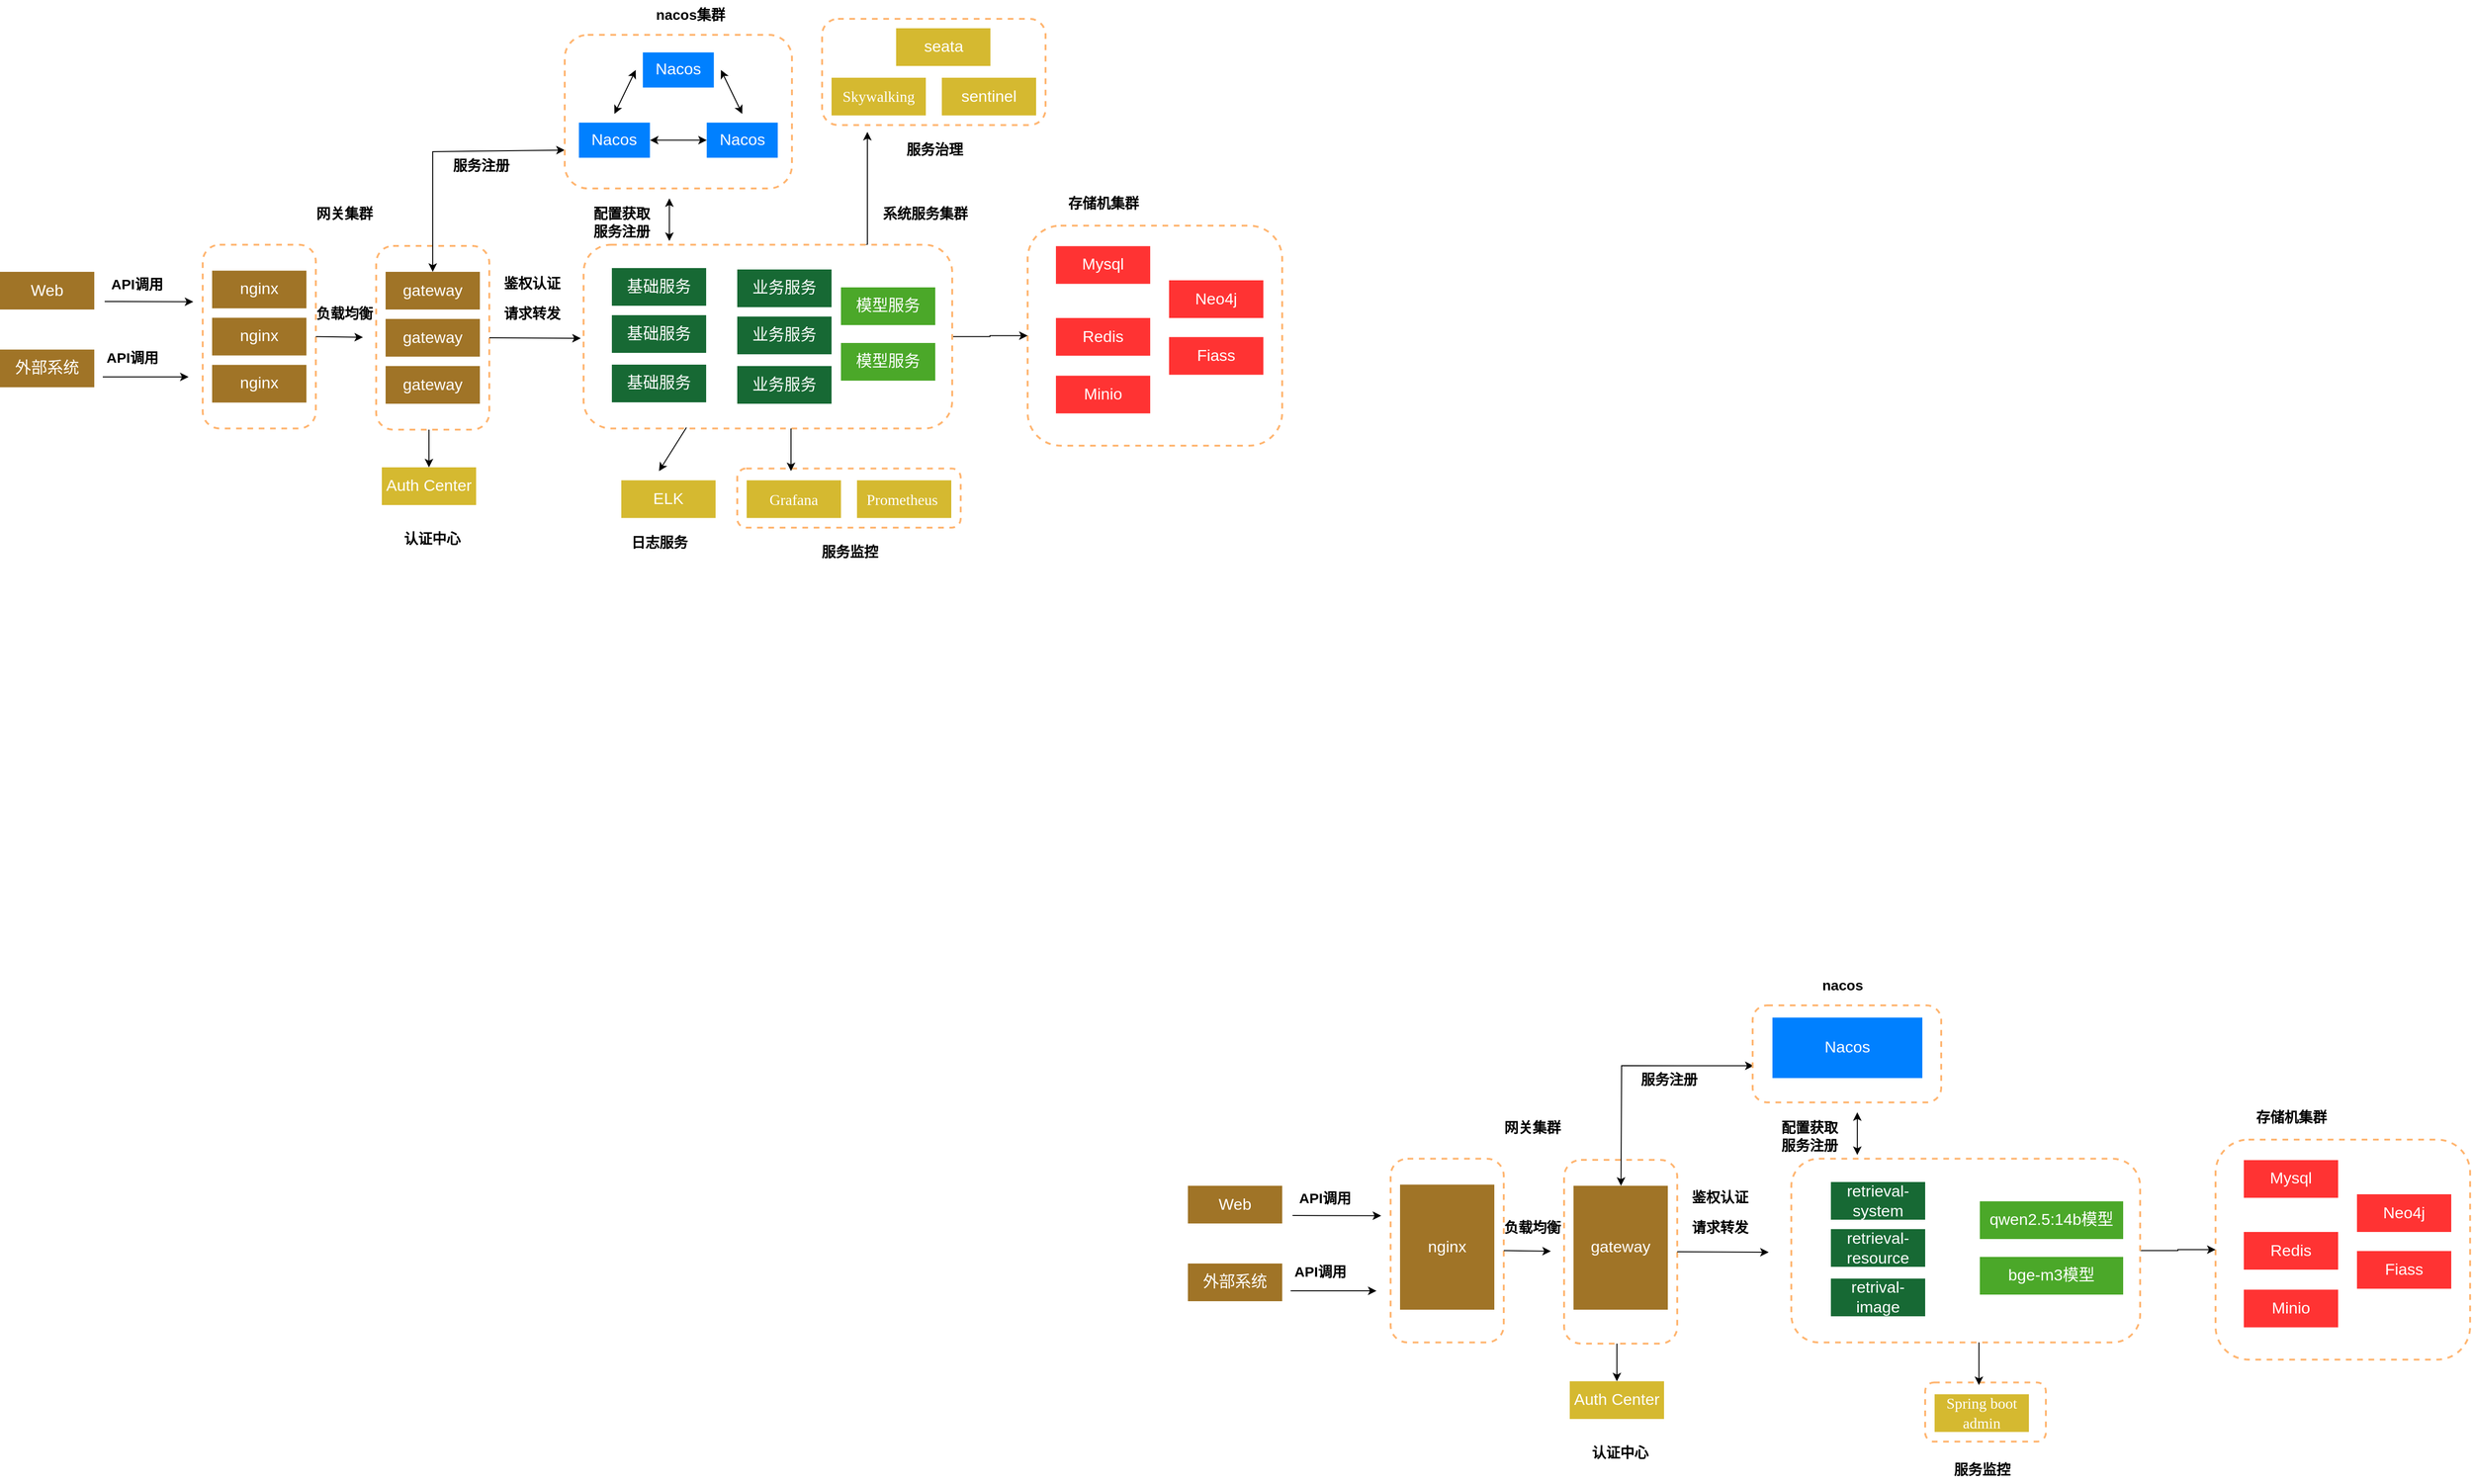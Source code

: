 <mxfile version="27.1.4">
  <diagram name="第 1 页" id="PvkQHgOd-PoTNi4Q18NP">
    <mxGraphModel dx="1128" dy="580" grid="1" gridSize="10" guides="1" tooltips="1" connect="1" arrows="1" fold="1" page="1" pageScale="1" pageWidth="827" pageHeight="1169" math="0" shadow="0">
      <root>
        <mxCell id="0" />
        <mxCell id="1" parent="0" />
        <mxCell id="F7UXrWtUWUgKyF0zEy_Z-1" value="" style="rounded=1;whiteSpace=wrap;html=1;dashed=1;strokeColor=#FFB570;strokeWidth=2;" parent="1" vertex="1">
          <mxGeometry x="852" y="677.25" width="237" height="62.75" as="geometry" />
        </mxCell>
        <mxCell id="F7UXrWtUWUgKyF0zEy_Z-2" value="" style="rounded=1;whiteSpace=wrap;html=1;dashed=1;strokeColor=#FFB570;strokeWidth=2;container=0;" parent="1" vertex="1">
          <mxGeometry x="469" y="441" width="120" height="195" as="geometry" />
        </mxCell>
        <mxCell id="F7UXrWtUWUgKyF0zEy_Z-3" value="" style="rounded=1;whiteSpace=wrap;html=1;dashed=1;strokeColor=#FFB570;strokeWidth=2;" parent="1" vertex="1">
          <mxGeometry x="1160" y="419.5" width="270" height="233.5" as="geometry" />
        </mxCell>
        <mxCell id="F7UXrWtUWUgKyF0zEy_Z-4" value="" style="endArrow=classic;startArrow=classic;html=1;rounded=0;entryX=0;entryY=0.75;entryDx=0;entryDy=0;" parent="1" source="F7UXrWtUWUgKyF0zEy_Z-38" target="F7UXrWtUWUgKyF0zEy_Z-15" edge="1">
          <mxGeometry width="50" height="50" relative="1" as="geometry">
            <mxPoint x="589" y="499.75" as="sourcePoint" />
            <mxPoint x="639" y="449.75" as="targetPoint" />
            <Array as="points">
              <mxPoint x="529" y="341" />
            </Array>
          </mxGeometry>
        </mxCell>
        <mxCell id="F7UXrWtUWUgKyF0zEy_Z-5" value="" style="endArrow=classic;html=1;rounded=0;" parent="1" edge="1">
          <mxGeometry width="50" height="50" relative="1" as="geometry">
            <mxPoint x="181" y="500" as="sourcePoint" />
            <mxPoint x="275" y="500.25" as="targetPoint" />
          </mxGeometry>
        </mxCell>
        <mxCell id="F7UXrWtUWUgKyF0zEy_Z-6" value="API调用" style="text;html=1;align=center;verticalAlign=middle;resizable=0;points=[];autosize=1;strokeColor=none;fillColor=none;strokeWidth=3;fontSize=15;fontStyle=1" parent="1" vertex="1">
          <mxGeometry x="175" y="465.75" width="80" height="30" as="geometry" />
        </mxCell>
        <mxCell id="F7UXrWtUWUgKyF0zEy_Z-7" value="网关集群" style="text;html=1;align=center;verticalAlign=middle;resizable=0;points=[];autosize=1;strokeColor=none;fillColor=none;strokeWidth=3;fontSize=15;fontStyle=1" parent="1" vertex="1">
          <mxGeometry x="395" y="390.5" width="80" height="30" as="geometry" />
        </mxCell>
        <mxCell id="F7UXrWtUWUgKyF0zEy_Z-9" style="edgeStyle=orthogonalEdgeStyle;rounded=0;orthogonalLoop=1;jettySize=auto;html=1;entryX=0;entryY=0.5;entryDx=0;entryDy=0;" parent="1" source="F7UXrWtUWUgKyF0zEy_Z-10" target="F7UXrWtUWUgKyF0zEy_Z-3" edge="1">
          <mxGeometry relative="1" as="geometry" />
        </mxCell>
        <mxCell id="F7UXrWtUWUgKyF0zEy_Z-67" style="edgeStyle=orthogonalEdgeStyle;rounded=0;orthogonalLoop=1;jettySize=auto;html=1;exitX=0.75;exitY=0;exitDx=0;exitDy=0;" parent="1" source="F7UXrWtUWUgKyF0zEy_Z-10" edge="1">
          <mxGeometry relative="1" as="geometry">
            <mxPoint x="990" y="320.0" as="targetPoint" />
            <Array as="points">
              <mxPoint x="990" y="440" />
            </Array>
          </mxGeometry>
        </mxCell>
        <mxCell id="F7UXrWtUWUgKyF0zEy_Z-10" value="" style="rounded=1;whiteSpace=wrap;html=1;dashed=1;strokeColor=#FFB570;strokeWidth=2;" parent="1" vertex="1">
          <mxGeometry x="689" y="439.75" width="391" height="195" as="geometry" />
        </mxCell>
        <mxCell id="F7UXrWtUWUgKyF0zEy_Z-11" value="&lt;font color=&quot;#ffffff&quot;&gt;基础服务&lt;/font&gt;" style="rounded=0;whiteSpace=wrap;html=1;fillColor=#176934;fontSize=17;strokeColor=none;" parent="1" vertex="1">
          <mxGeometry x="719" y="464.5" width="100" height="40" as="geometry" />
        </mxCell>
        <mxCell id="F7UXrWtUWUgKyF0zEy_Z-12" value="&lt;span style=&quot;color: rgb(255, 255, 255);&quot;&gt;基础服务&lt;/span&gt;" style="rounded=0;whiteSpace=wrap;html=1;fillColor=#176934;fontSize=17;strokeColor=none;" parent="1" vertex="1">
          <mxGeometry x="719" y="514.5" width="100" height="40" as="geometry" />
        </mxCell>
        <mxCell id="F7UXrWtUWUgKyF0zEy_Z-13" value="&lt;span style=&quot;color: rgb(255, 255, 255);&quot;&gt;基础服务&lt;/span&gt;" style="rounded=0;whiteSpace=wrap;html=1;fillColor=#176934;fontSize=17;strokeColor=none;" parent="1" vertex="1">
          <mxGeometry x="719" y="567" width="100" height="40" as="geometry" />
        </mxCell>
        <mxCell id="F7UXrWtUWUgKyF0zEy_Z-22" value="" style="endArrow=classic;html=1;rounded=0;exitX=1;exitY=0.5;exitDx=0;exitDy=0;" parent="1" source="F7UXrWtUWUgKyF0zEy_Z-2" edge="1">
          <mxGeometry width="50" height="50" relative="1" as="geometry">
            <mxPoint x="599" y="535.5" as="sourcePoint" />
            <mxPoint x="686" y="539" as="targetPoint" />
          </mxGeometry>
        </mxCell>
        <mxCell id="F7UXrWtUWUgKyF0zEy_Z-23" value="&lt;font color=&quot;#ffffff&quot;&gt;Auth Center&lt;/font&gt;" style="rounded=0;whiteSpace=wrap;html=1;fillColor=#d5b930;fontSize=17;strokeColor=none;" parent="1" vertex="1">
          <mxGeometry x="475" y="676" width="100" height="40" as="geometry" />
        </mxCell>
        <mxCell id="F7UXrWtUWUgKyF0zEy_Z-24" value="" style="endArrow=classic;html=1;rounded=0;entryX=0.5;entryY=0;entryDx=0;entryDy=0;" parent="1" target="F7UXrWtUWUgKyF0zEy_Z-23" edge="1">
          <mxGeometry width="50" height="50" relative="1" as="geometry">
            <mxPoint x="525" y="636" as="sourcePoint" />
            <mxPoint x="555" y="544" as="targetPoint" />
          </mxGeometry>
        </mxCell>
        <mxCell id="F7UXrWtUWUgKyF0zEy_Z-25" value="认证中心" style="text;html=1;align=center;verticalAlign=middle;resizable=0;points=[];autosize=1;strokeColor=none;fillColor=none;strokeWidth=3;fontSize=15;fontStyle=1" parent="1" vertex="1">
          <mxGeometry x="488" y="736" width="80" height="30" as="geometry" />
        </mxCell>
        <mxCell id="F7UXrWtUWUgKyF0zEy_Z-26" value="&lt;font color=&quot;#ffffff&quot;&gt;ELK&lt;/font&gt;" style="rounded=0;whiteSpace=wrap;html=1;fillColor=#d5b930;fontSize=17;strokeColor=none;" parent="1" vertex="1">
          <mxGeometry x="729" y="689.75" width="100" height="40" as="geometry" />
        </mxCell>
        <mxCell id="F7UXrWtUWUgKyF0zEy_Z-27" value="" style="endArrow=classic;html=1;rounded=0;exitX=0.279;exitY=0.995;exitDx=0;exitDy=0;exitPerimeter=0;" parent="1" source="F7UXrWtUWUgKyF0zEy_Z-10" edge="1">
          <mxGeometry width="50" height="50" relative="1" as="geometry">
            <mxPoint x="539" y="644.75" as="sourcePoint" />
            <mxPoint x="769" y="680" as="targetPoint" />
          </mxGeometry>
        </mxCell>
        <mxCell id="F7UXrWtUWUgKyF0zEy_Z-28" value="日志服务" style="text;html=1;align=center;verticalAlign=middle;resizable=0;points=[];autosize=1;strokeColor=none;fillColor=none;strokeWidth=3;fontSize=15;fontStyle=1" parent="1" vertex="1">
          <mxGeometry x="729" y="740" width="80" height="30" as="geometry" />
        </mxCell>
        <mxCell id="F7UXrWtUWUgKyF0zEy_Z-29" value="&lt;span style=&quot;font-size:12.0pt;mso-bidi-font-size:&lt;br/&gt;11.0pt;line-height:150%;font-family:&amp;quot;Times New Roman&amp;quot;,serif;mso-fareast-font-family:&lt;br/&gt;宋体;mso-bidi-theme-font:minor-bidi;mso-font-kerning:1.0pt;mso-ansi-language:&lt;br/&gt;EN-US;mso-fareast-language:ZH-CN;mso-bidi-language:AR-SA&quot; lang=&quot;EN-US&quot;&gt;Grafana&lt;/span&gt;" style="rounded=0;whiteSpace=wrap;html=1;fillColor=#d5b930;fontSize=17;strokeColor=none;fontColor=#FFFFFF;" parent="1" vertex="1">
          <mxGeometry x="862" y="689.75" width="100" height="40" as="geometry" />
        </mxCell>
        <mxCell id="F7UXrWtUWUgKyF0zEy_Z-30" value="" style="endArrow=classic;html=1;rounded=0;exitX=0.279;exitY=0.995;exitDx=0;exitDy=0;exitPerimeter=0;" parent="1" edge="1">
          <mxGeometry width="50" height="50" relative="1" as="geometry">
            <mxPoint x="909" y="634.75" as="sourcePoint" />
            <mxPoint x="909" y="680" as="targetPoint" />
          </mxGeometry>
        </mxCell>
        <mxCell id="F7UXrWtUWUgKyF0zEy_Z-31" value="服务监控" style="text;html=1;align=center;verticalAlign=middle;resizable=0;points=[];autosize=1;strokeColor=none;fillColor=none;strokeWidth=3;fontSize=15;fontStyle=1" parent="1" vertex="1">
          <mxGeometry x="930.5" y="750" width="80" height="30" as="geometry" />
        </mxCell>
        <mxCell id="F7UXrWtUWUgKyF0zEy_Z-32" value="&lt;font color=&quot;#ffffff&quot;&gt;Mysql&lt;/font&gt;" style="rounded=0;whiteSpace=wrap;html=1;fillColor=#FF3333;fontSize=17;strokeColor=none;" parent="1" vertex="1">
          <mxGeometry x="1190" y="441.25" width="100" height="40" as="geometry" />
        </mxCell>
        <mxCell id="F7UXrWtUWUgKyF0zEy_Z-33" value="&lt;font color=&quot;#ffffff&quot;&gt;Redis&lt;/font&gt;" style="rounded=0;whiteSpace=wrap;html=1;fillColor=#FF3333;fontSize=17;strokeColor=none;" parent="1" vertex="1">
          <mxGeometry x="1190" y="517.5" width="100" height="40" as="geometry" />
        </mxCell>
        <mxCell id="F7UXrWtUWUgKyF0zEy_Z-34" value="&lt;font color=&quot;#ffffff&quot;&gt;业务服务&lt;/font&gt;" style="rounded=0;whiteSpace=wrap;html=1;fillColor=#176934;fontSize=17;strokeColor=none;" parent="1" vertex="1">
          <mxGeometry x="852" y="466" width="100" height="40" as="geometry" />
        </mxCell>
        <mxCell id="F7UXrWtUWUgKyF0zEy_Z-35" value="&lt;span style=&quot;color: rgb(255, 255, 255);&quot;&gt;业务服务&lt;/span&gt;" style="rounded=0;whiteSpace=wrap;html=1;fillColor=#176934;fontSize=17;strokeColor=none;" parent="1" vertex="1">
          <mxGeometry x="852" y="516" width="100" height="40" as="geometry" />
        </mxCell>
        <mxCell id="F7UXrWtUWUgKyF0zEy_Z-36" value="&lt;span style=&quot;color: rgb(255, 255, 255);&quot;&gt;业务服务&lt;/span&gt;" style="rounded=0;whiteSpace=wrap;html=1;fillColor=#176934;fontSize=17;strokeColor=none;" parent="1" vertex="1">
          <mxGeometry x="852" y="568.5" width="100" height="40" as="geometry" />
        </mxCell>
        <mxCell id="F7UXrWtUWUgKyF0zEy_Z-37" value="" style="rounded=1;whiteSpace=wrap;html=1;dashed=1;strokeColor=#FFB570;strokeWidth=2;container=0;" parent="1" vertex="1">
          <mxGeometry x="285" y="439.75" width="120" height="195" as="geometry" />
        </mxCell>
        <mxCell id="F7UXrWtUWUgKyF0zEy_Z-38" value="&lt;font color=&quot;#ffffff&quot;&gt;gateway&lt;/font&gt;" style="rounded=0;whiteSpace=wrap;html=1;fillColor=#a07427;fontSize=17;strokeColor=none;container=0;" parent="1" vertex="1">
          <mxGeometry x="479" y="468.5" width="100" height="40" as="geometry" />
        </mxCell>
        <mxCell id="F7UXrWtUWUgKyF0zEy_Z-39" value="&lt;font color=&quot;#ffffff&quot;&gt;gateway&lt;/font&gt;" style="rounded=0;whiteSpace=wrap;html=1;fillColor=#a07427;fontSize=17;strokeColor=none;container=0;" parent="1" vertex="1">
          <mxGeometry x="479" y="518.5" width="100" height="40" as="geometry" />
        </mxCell>
        <mxCell id="F7UXrWtUWUgKyF0zEy_Z-40" value="&lt;font color=&quot;#ffffff&quot;&gt;gateway&lt;/font&gt;" style="rounded=0;whiteSpace=wrap;html=1;fillColor=#a07427;fontSize=17;strokeColor=none;container=0;" parent="1" vertex="1">
          <mxGeometry x="479" y="568.5" width="100" height="40" as="geometry" />
        </mxCell>
        <mxCell id="F7UXrWtUWUgKyF0zEy_Z-41" value="&lt;font color=&quot;#ffffff&quot;&gt;nginx&lt;/font&gt;" style="rounded=0;whiteSpace=wrap;html=1;fillColor=#a07427;fontSize=17;strokeColor=none;container=0;" parent="1" vertex="1">
          <mxGeometry x="295" y="467.25" width="100" height="40" as="geometry" />
        </mxCell>
        <mxCell id="F7UXrWtUWUgKyF0zEy_Z-42" value="&lt;span style=&quot;color: rgb(255, 255, 255);&quot;&gt;nginx&lt;/span&gt;" style="rounded=0;whiteSpace=wrap;html=1;fillColor=#a07427;fontSize=17;strokeColor=none;container=0;" parent="1" vertex="1">
          <mxGeometry x="295" y="517.25" width="100" height="40" as="geometry" />
        </mxCell>
        <mxCell id="F7UXrWtUWUgKyF0zEy_Z-43" value="&lt;span style=&quot;color: rgb(255, 255, 255);&quot;&gt;nginx&lt;/span&gt;" style="rounded=0;whiteSpace=wrap;html=1;fillColor=#a07427;fontSize=17;strokeColor=none;container=0;" parent="1" vertex="1">
          <mxGeometry x="295" y="567.25" width="100" height="40" as="geometry" />
        </mxCell>
        <mxCell id="F7UXrWtUWUgKyF0zEy_Z-44" value="&lt;font color=&quot;#ffffff&quot;&gt;Web&lt;/font&gt;" style="rounded=0;whiteSpace=wrap;html=1;fillColor=#a07427;fontSize=17;strokeColor=none;container=0;" parent="1" vertex="1">
          <mxGeometry x="70" y="468.5" width="100" height="40" as="geometry" />
        </mxCell>
        <mxCell id="F7UXrWtUWUgKyF0zEy_Z-45" value="&lt;font color=&quot;#ffffff&quot;&gt;外部系统&lt;/font&gt;" style="rounded=0;whiteSpace=wrap;html=1;fillColor=#a07427;fontSize=17;strokeColor=none;container=0;" parent="1" vertex="1">
          <mxGeometry x="70" y="551" width="100" height="40" as="geometry" />
        </mxCell>
        <mxCell id="F7UXrWtUWUgKyF0zEy_Z-46" value="" style="endArrow=classic;html=1;rounded=0;" parent="1" edge="1">
          <mxGeometry width="50" height="50" relative="1" as="geometry">
            <mxPoint x="179" y="580" as="sourcePoint" />
            <mxPoint x="270" y="580" as="targetPoint" />
          </mxGeometry>
        </mxCell>
        <mxCell id="F7UXrWtUWUgKyF0zEy_Z-47" value="API调用" style="text;html=1;align=center;verticalAlign=middle;resizable=0;points=[];autosize=1;strokeColor=none;fillColor=none;strokeWidth=3;fontSize=15;fontStyle=1" parent="1" vertex="1">
          <mxGeometry x="170" y="543.5" width="80" height="30" as="geometry" />
        </mxCell>
        <mxCell id="F7UXrWtUWUgKyF0zEy_Z-48" value="" style="endArrow=classic;html=1;rounded=0;exitX=1;exitY=0.5;exitDx=0;exitDy=0;" parent="1" source="F7UXrWtUWUgKyF0zEy_Z-37" edge="1">
          <mxGeometry width="50" height="50" relative="1" as="geometry">
            <mxPoint x="369" y="532.25" as="sourcePoint" />
            <mxPoint x="455" y="538" as="targetPoint" />
          </mxGeometry>
        </mxCell>
        <mxCell id="F7UXrWtUWUgKyF0zEy_Z-49" value="负载均衡" style="text;html=1;align=center;verticalAlign=middle;resizable=0;points=[];autosize=1;strokeColor=none;fillColor=none;strokeWidth=3;fontSize=15;fontStyle=1" parent="1" vertex="1">
          <mxGeometry x="395" y="497.25" width="80" height="30" as="geometry" />
        </mxCell>
        <mxCell id="F7UXrWtUWUgKyF0zEy_Z-50" value="请求转发" style="text;html=1;align=center;verticalAlign=middle;resizable=0;points=[];autosize=1;strokeColor=none;fillColor=none;strokeWidth=3;fontSize=15;fontStyle=1" parent="1" vertex="1">
          <mxGeometry x="594" y="497.25" width="80" height="30" as="geometry" />
        </mxCell>
        <mxCell id="F7UXrWtUWUgKyF0zEy_Z-51" value="&lt;span lang=&quot;EN-US&quot; style=&quot;font-size:12.0pt;mso-bidi-font-size:&lt;br/&gt;11.0pt;line-height:150%;font-family:&amp;quot;Times New Roman&amp;quot;,serif;mso-fareast-font-family:&lt;br/&gt;宋体;mso-bidi-theme-font:minor-bidi;mso-font-kerning:1.0pt;mso-ansi-language:&lt;br/&gt;EN-US;mso-fareast-language:ZH-CN;mso-bidi-language:AR-SA&quot;&gt;Prometheus&amp;nbsp;&lt;/span&gt;" style="rounded=0;whiteSpace=wrap;html=1;fillColor=#d5b930;fontSize=17;strokeColor=none;fontColor=#FFFFFF;" parent="1" vertex="1">
          <mxGeometry x="979" y="689.75" width="100" height="40" as="geometry" />
        </mxCell>
        <mxCell id="F7UXrWtUWUgKyF0zEy_Z-52" value="存储机集群" style="text;html=1;align=center;verticalAlign=middle;resizable=0;points=[];autosize=1;strokeColor=none;fillColor=none;strokeWidth=3;fontSize=15;fontStyle=1" parent="1" vertex="1">
          <mxGeometry x="1190" y="380" width="100" height="30" as="geometry" />
        </mxCell>
        <mxCell id="F7UXrWtUWUgKyF0zEy_Z-54" value="&lt;font color=&quot;#ffffff&quot;&gt;Minio&lt;/font&gt;" style="rounded=0;whiteSpace=wrap;html=1;fillColor=#FF3333;fontSize=17;strokeColor=none;" parent="1" vertex="1">
          <mxGeometry x="1190" y="578.75" width="100" height="40" as="geometry" />
        </mxCell>
        <mxCell id="F7UXrWtUWUgKyF0zEy_Z-55" value="&lt;font color=&quot;#ffffff&quot;&gt;Neo4j&lt;/font&gt;" style="rounded=0;whiteSpace=wrap;html=1;fillColor=#FF3333;fontSize=17;strokeColor=none;" parent="1" vertex="1">
          <mxGeometry x="1310" y="477.5" width="100" height="40" as="geometry" />
        </mxCell>
        <mxCell id="F7UXrWtUWUgKyF0zEy_Z-56" value="&lt;font color=&quot;#ffffff&quot;&gt;Fiass&lt;/font&gt;" style="rounded=0;whiteSpace=wrap;html=1;fillColor=#FF3333;fontSize=17;strokeColor=none;" parent="1" vertex="1">
          <mxGeometry x="1310" y="537.75" width="100" height="40" as="geometry" />
        </mxCell>
        <mxCell id="F7UXrWtUWUgKyF0zEy_Z-57" value="服务注册" style="text;html=1;align=center;verticalAlign=middle;resizable=0;points=[];autosize=1;strokeColor=none;fillColor=none;strokeWidth=3;fontSize=15;fontStyle=1" parent="1" vertex="1">
          <mxGeometry x="540" y="340" width="80" height="30" as="geometry" />
        </mxCell>
        <mxCell id="F7UXrWtUWUgKyF0zEy_Z-58" value="鉴权认证" style="text;html=1;align=center;verticalAlign=middle;resizable=0;points=[];autosize=1;strokeColor=none;fillColor=none;strokeWidth=3;fontSize=15;fontStyle=1" parent="1" vertex="1">
          <mxGeometry x="594" y="464.5" width="80" height="30" as="geometry" />
        </mxCell>
        <mxCell id="F7UXrWtUWUgKyF0zEy_Z-59" value="服务注册" style="text;html=1;align=center;verticalAlign=middle;resizable=0;points=[];autosize=1;strokeColor=none;fillColor=none;strokeWidth=3;fontSize=15;fontStyle=1" parent="1" vertex="1">
          <mxGeometry x="689" y="409.75" width="80" height="30" as="geometry" />
        </mxCell>
        <mxCell id="F7UXrWtUWUgKyF0zEy_Z-60" value="" style="endArrow=classic;html=1;rounded=0;exitX=0.279;exitY=0.995;exitDx=0;exitDy=0;exitPerimeter=0;startArrow=classic;startFill=1;" parent="1" edge="1">
          <mxGeometry width="50" height="50" relative="1" as="geometry">
            <mxPoint x="780" y="390.5" as="sourcePoint" />
            <mxPoint x="780" y="435.75" as="targetPoint" />
          </mxGeometry>
        </mxCell>
        <mxCell id="F7UXrWtUWUgKyF0zEy_Z-61" value="配置获取" style="text;html=1;align=center;verticalAlign=middle;resizable=0;points=[];autosize=1;strokeColor=none;fillColor=none;strokeWidth=3;fontSize=15;fontStyle=1" parent="1" vertex="1">
          <mxGeometry x="689" y="390.5" width="80" height="30" as="geometry" />
        </mxCell>
        <mxCell id="F7UXrWtUWUgKyF0zEy_Z-62" value="" style="rounded=1;whiteSpace=wrap;html=1;dashed=1;strokeColor=#FFB570;strokeWidth=2;" parent="1" vertex="1">
          <mxGeometry x="942" y="200" width="237" height="112.75" as="geometry" />
        </mxCell>
        <mxCell id="F7UXrWtUWUgKyF0zEy_Z-63" value="&lt;font face=&quot;Times New Roman, serif&quot;&gt;&lt;span style=&quot;font-size: 16px;&quot;&gt;Skywalking&lt;/span&gt;&lt;/font&gt;" style="rounded=0;whiteSpace=wrap;html=1;fillColor=#d5b930;fontSize=17;strokeColor=none;fontColor=#FFFFFF;" parent="1" vertex="1">
          <mxGeometry x="952" y="262.5" width="100" height="40" as="geometry" />
        </mxCell>
        <mxCell id="F7UXrWtUWUgKyF0zEy_Z-64" value="服务治理" style="text;html=1;align=center;verticalAlign=middle;resizable=0;points=[];autosize=1;strokeColor=none;fillColor=none;strokeWidth=3;fontSize=15;fontStyle=1" parent="1" vertex="1">
          <mxGeometry x="1020.5" y="322.75" width="80" height="30" as="geometry" />
        </mxCell>
        <mxCell id="F7UXrWtUWUgKyF0zEy_Z-65" value="sentinel" style="rounded=0;whiteSpace=wrap;html=1;fillColor=#d5b930;fontSize=17;strokeColor=none;fontColor=#FFFFFF;" parent="1" vertex="1">
          <mxGeometry x="1069" y="262.5" width="100" height="40" as="geometry" />
        </mxCell>
        <mxCell id="F7UXrWtUWUgKyF0zEy_Z-66" value="" style="group" parent="1" vertex="1" connectable="0">
          <mxGeometry x="669" y="180" width="241" height="200" as="geometry" />
        </mxCell>
        <mxCell id="F7UXrWtUWUgKyF0zEy_Z-8" value="nacos集群" style="text;html=1;align=center;verticalAlign=middle;resizable=0;points=[];autosize=1;strokeColor=none;fillColor=none;strokeWidth=3;fontSize=15;fontStyle=1" parent="F7UXrWtUWUgKyF0zEy_Z-66" vertex="1">
          <mxGeometry x="82.844" width="100" height="30" as="geometry" />
        </mxCell>
        <mxCell id="F7UXrWtUWUgKyF0zEy_Z-14" value="" style="group" parent="F7UXrWtUWUgKyF0zEy_Z-66" vertex="1" connectable="0">
          <mxGeometry y="37.02" width="241.0" height="162.98" as="geometry" />
        </mxCell>
        <mxCell id="F7UXrWtUWUgKyF0zEy_Z-15" value="" style="rounded=1;whiteSpace=wrap;html=1;dashed=1;strokeColor=#FFB570;strokeWidth=2;" parent="F7UXrWtUWUgKyF0zEy_Z-14" vertex="1">
          <mxGeometry width="241.0" height="162.98" as="geometry" />
        </mxCell>
        <mxCell id="F7UXrWtUWUgKyF0zEy_Z-16" value="&lt;font color=&quot;#ffffff&quot; style=&quot;font-size: 17px;&quot;&gt;Nacos&lt;/font&gt;" style="rounded=0;whiteSpace=wrap;html=1;fillColor=#0080ff;fontSize=17;strokeColor=none;" parent="F7UXrWtUWUgKyF0zEy_Z-14" vertex="1">
          <mxGeometry x="82.844" y="18.626" width="75.312" height="37.253" as="geometry" />
        </mxCell>
        <mxCell id="F7UXrWtUWUgKyF0zEy_Z-17" value="&lt;font color=&quot;#ffffff&quot; style=&quot;font-size: 17px;&quot;&gt;Nacos&lt;/font&gt;" style="rounded=0;whiteSpace=wrap;html=1;fillColor=#0080ff;fontSize=17;strokeColor=none;" parent="F7UXrWtUWUgKyF0zEy_Z-14" vertex="1">
          <mxGeometry x="150.625" y="93.132" width="75.312" height="37.253" as="geometry" />
        </mxCell>
        <mxCell id="F7UXrWtUWUgKyF0zEy_Z-18" value="&lt;font color=&quot;#ffffff&quot; style=&quot;font-size: 17px;&quot;&gt;Nacos&lt;/font&gt;" style="rounded=0;whiteSpace=wrap;html=1;fillColor=#0080ff;fontSize=17;strokeColor=none;" parent="F7UXrWtUWUgKyF0zEy_Z-14" vertex="1">
          <mxGeometry x="15.062" y="93.132" width="75.312" height="37.253" as="geometry" />
        </mxCell>
        <mxCell id="F7UXrWtUWUgKyF0zEy_Z-19" value="" style="endArrow=classic;startArrow=classic;html=1;rounded=0;" parent="F7UXrWtUWUgKyF0zEy_Z-14" edge="1">
          <mxGeometry width="50" height="50" relative="1" as="geometry">
            <mxPoint x="52.719" y="83.818" as="sourcePoint" />
            <mxPoint x="75.312" y="37.253" as="targetPoint" />
          </mxGeometry>
        </mxCell>
        <mxCell id="F7UXrWtUWUgKyF0zEy_Z-20" value="" style="endArrow=classic;startArrow=classic;html=1;rounded=0;" parent="F7UXrWtUWUgKyF0zEy_Z-14" edge="1">
          <mxGeometry width="50" height="50" relative="1" as="geometry">
            <mxPoint x="188.281" y="83.818" as="sourcePoint" />
            <mxPoint x="165.688" y="37.253" as="targetPoint" />
          </mxGeometry>
        </mxCell>
        <mxCell id="F7UXrWtUWUgKyF0zEy_Z-21" value="" style="endArrow=classic;startArrow=classic;html=1;rounded=0;" parent="F7UXrWtUWUgKyF0zEy_Z-14" edge="1">
          <mxGeometry width="50" height="50" relative="1" as="geometry">
            <mxPoint x="150.625" y="111.758" as="sourcePoint" />
            <mxPoint x="90.375" y="111.758" as="targetPoint" />
          </mxGeometry>
        </mxCell>
        <mxCell id="F7UXrWtUWUgKyF0zEy_Z-68" value="seata" style="rounded=0;whiteSpace=wrap;html=1;fillColor=#d5b930;fontSize=17;strokeColor=none;fontColor=#FFFFFF;" parent="1" vertex="1">
          <mxGeometry x="1020.5" y="210" width="100" height="40" as="geometry" />
        </mxCell>
        <mxCell id="F7UXrWtUWUgKyF0zEy_Z-70" value="&lt;font color=&quot;#ffffff&quot;&gt;模型服务&lt;/font&gt;" style="rounded=0;whiteSpace=wrap;html=1;fillColor=#4ba829;fontSize=17;strokeColor=none;" parent="1" vertex="1">
          <mxGeometry x="962" y="485" width="100" height="40" as="geometry" />
        </mxCell>
        <mxCell id="F7UXrWtUWUgKyF0zEy_Z-71" value="&lt;font color=&quot;#ffffff&quot;&gt;模型服务&lt;/font&gt;" style="rounded=0;whiteSpace=wrap;html=1;fillColor=#4ba829;fontSize=17;strokeColor=none;" parent="1" vertex="1">
          <mxGeometry x="962" y="544" width="100" height="40" as="geometry" />
        </mxCell>
        <mxCell id="F7UXrWtUWUgKyF0zEy_Z-72" value="系统服务集群" style="text;html=1;align=center;verticalAlign=middle;resizable=0;points=[];autosize=1;strokeColor=none;fillColor=none;strokeWidth=3;fontSize=15;fontStyle=1" parent="1" vertex="1">
          <mxGeometry x="995.5" y="390.5" width="110" height="30" as="geometry" />
        </mxCell>
        <mxCell id="go7gMYEGeXnbxIB65mqo-1" value="" style="rounded=1;whiteSpace=wrap;html=1;dashed=1;strokeColor=#FFB570;strokeWidth=2;" vertex="1" parent="1">
          <mxGeometry x="2112" y="1647.25" width="128" height="62.75" as="geometry" />
        </mxCell>
        <mxCell id="go7gMYEGeXnbxIB65mqo-2" value="" style="rounded=1;whiteSpace=wrap;html=1;dashed=1;strokeColor=#FFB570;strokeWidth=2;container=0;" vertex="1" parent="1">
          <mxGeometry x="1729" y="1411" width="120" height="195" as="geometry" />
        </mxCell>
        <mxCell id="go7gMYEGeXnbxIB65mqo-3" value="" style="rounded=1;whiteSpace=wrap;html=1;dashed=1;strokeColor=#FFB570;strokeWidth=2;" vertex="1" parent="1">
          <mxGeometry x="2420" y="1389.5" width="270" height="233.5" as="geometry" />
        </mxCell>
        <mxCell id="go7gMYEGeXnbxIB65mqo-4" value="" style="endArrow=classic;startArrow=classic;html=1;rounded=0;entryX=0.005;entryY=0.623;entryDx=0;entryDy=0;entryPerimeter=0;" edge="1" parent="1" source="go7gMYEGeXnbxIB65mqo-30" target="go7gMYEGeXnbxIB65mqo-60">
          <mxGeometry width="50" height="50" relative="1" as="geometry">
            <mxPoint x="1849" y="1469.75" as="sourcePoint" />
            <mxPoint x="1899" y="1419.75" as="targetPoint" />
            <Array as="points">
              <mxPoint x="1790" y="1311" />
            </Array>
          </mxGeometry>
        </mxCell>
        <mxCell id="go7gMYEGeXnbxIB65mqo-5" value="" style="endArrow=classic;html=1;rounded=0;" edge="1" parent="1">
          <mxGeometry width="50" height="50" relative="1" as="geometry">
            <mxPoint x="1441" y="1470" as="sourcePoint" />
            <mxPoint x="1535" y="1470.25" as="targetPoint" />
          </mxGeometry>
        </mxCell>
        <mxCell id="go7gMYEGeXnbxIB65mqo-6" value="API调用" style="text;html=1;align=center;verticalAlign=middle;resizable=0;points=[];autosize=1;strokeColor=none;fillColor=none;strokeWidth=3;fontSize=15;fontStyle=1" vertex="1" parent="1">
          <mxGeometry x="1435" y="1435.75" width="80" height="30" as="geometry" />
        </mxCell>
        <mxCell id="go7gMYEGeXnbxIB65mqo-7" value="网关集群" style="text;html=1;align=center;verticalAlign=middle;resizable=0;points=[];autosize=1;strokeColor=none;fillColor=none;strokeWidth=3;fontSize=15;fontStyle=1" vertex="1" parent="1">
          <mxGeometry x="1655" y="1360.5" width="80" height="30" as="geometry" />
        </mxCell>
        <mxCell id="go7gMYEGeXnbxIB65mqo-8" style="edgeStyle=orthogonalEdgeStyle;rounded=0;orthogonalLoop=1;jettySize=auto;html=1;entryX=0;entryY=0.5;entryDx=0;entryDy=0;" edge="1" parent="1" source="go7gMYEGeXnbxIB65mqo-10" target="go7gMYEGeXnbxIB65mqo-3">
          <mxGeometry relative="1" as="geometry" />
        </mxCell>
        <mxCell id="go7gMYEGeXnbxIB65mqo-10" value="" style="rounded=1;whiteSpace=wrap;html=1;dashed=1;strokeColor=#FFB570;strokeWidth=2;" vertex="1" parent="1">
          <mxGeometry x="1970" y="1409.75" width="370" height="195" as="geometry" />
        </mxCell>
        <mxCell id="go7gMYEGeXnbxIB65mqo-11" value="&lt;font color=&quot;#ffffff&quot;&gt;retrieval-system&lt;/font&gt;" style="rounded=0;whiteSpace=wrap;html=1;fillColor=#176934;fontSize=17;strokeColor=none;" vertex="1" parent="1">
          <mxGeometry x="2012" y="1434.5" width="100" height="40" as="geometry" />
        </mxCell>
        <mxCell id="go7gMYEGeXnbxIB65mqo-12" value="&lt;span style=&quot;color: rgb(255, 255, 255);&quot;&gt;retrieval-resource&lt;/span&gt;" style="rounded=0;whiteSpace=wrap;html=1;fillColor=#176934;fontSize=17;strokeColor=none;" vertex="1" parent="1">
          <mxGeometry x="2012" y="1484.5" width="100" height="40" as="geometry" />
        </mxCell>
        <mxCell id="go7gMYEGeXnbxIB65mqo-13" value="&lt;font color=&quot;#ffffff&quot;&gt;retrival-image&lt;/font&gt;" style="rounded=0;whiteSpace=wrap;html=1;fillColor=#176934;fontSize=17;strokeColor=none;" vertex="1" parent="1">
          <mxGeometry x="2012" y="1537" width="100" height="40" as="geometry" />
        </mxCell>
        <mxCell id="go7gMYEGeXnbxIB65mqo-14" value="" style="endArrow=classic;html=1;rounded=0;exitX=1;exitY=0.5;exitDx=0;exitDy=0;" edge="1" parent="1" source="go7gMYEGeXnbxIB65mqo-2">
          <mxGeometry width="50" height="50" relative="1" as="geometry">
            <mxPoint x="1859" y="1505.5" as="sourcePoint" />
            <mxPoint x="1946" y="1509" as="targetPoint" />
          </mxGeometry>
        </mxCell>
        <mxCell id="go7gMYEGeXnbxIB65mqo-15" value="&lt;font color=&quot;#ffffff&quot;&gt;Auth Center&lt;/font&gt;" style="rounded=0;whiteSpace=wrap;html=1;fillColor=#d5b930;fontSize=17;strokeColor=none;" vertex="1" parent="1">
          <mxGeometry x="1735" y="1646" width="100" height="40" as="geometry" />
        </mxCell>
        <mxCell id="go7gMYEGeXnbxIB65mqo-16" value="" style="endArrow=classic;html=1;rounded=0;entryX=0.5;entryY=0;entryDx=0;entryDy=0;" edge="1" parent="1" target="go7gMYEGeXnbxIB65mqo-15">
          <mxGeometry width="50" height="50" relative="1" as="geometry">
            <mxPoint x="1785" y="1606" as="sourcePoint" />
            <mxPoint x="1815" y="1514" as="targetPoint" />
          </mxGeometry>
        </mxCell>
        <mxCell id="go7gMYEGeXnbxIB65mqo-17" value="认证中心" style="text;html=1;align=center;verticalAlign=middle;resizable=0;points=[];autosize=1;strokeColor=none;fillColor=none;strokeWidth=3;fontSize=15;fontStyle=1" vertex="1" parent="1">
          <mxGeometry x="1748" y="1706" width="80" height="30" as="geometry" />
        </mxCell>
        <mxCell id="go7gMYEGeXnbxIB65mqo-21" value="&lt;font face=&quot;Times New Roman, serif&quot;&gt;&lt;span style=&quot;font-size: 16px;&quot;&gt;Spring boot admin&lt;/span&gt;&lt;/font&gt;" style="rounded=0;whiteSpace=wrap;html=1;fillColor=#d5b930;fontSize=17;strokeColor=none;fontColor=#FFFFFF;" vertex="1" parent="1">
          <mxGeometry x="2122" y="1659.75" width="100" height="40" as="geometry" />
        </mxCell>
        <mxCell id="go7gMYEGeXnbxIB65mqo-22" value="" style="endArrow=classic;html=1;rounded=0;exitX=0.279;exitY=0.995;exitDx=0;exitDy=0;exitPerimeter=0;" edge="1" parent="1">
          <mxGeometry width="50" height="50" relative="1" as="geometry">
            <mxPoint x="2169" y="1604.75" as="sourcePoint" />
            <mxPoint x="2169" y="1650" as="targetPoint" />
          </mxGeometry>
        </mxCell>
        <mxCell id="go7gMYEGeXnbxIB65mqo-23" value="服务监控" style="text;html=1;align=center;verticalAlign=middle;resizable=0;points=[];autosize=1;strokeColor=none;fillColor=none;strokeWidth=3;fontSize=15;fontStyle=1" vertex="1" parent="1">
          <mxGeometry x="2132" y="1724" width="80" height="30" as="geometry" />
        </mxCell>
        <mxCell id="go7gMYEGeXnbxIB65mqo-24" value="&lt;font color=&quot;#ffffff&quot;&gt;Mysql&lt;/font&gt;" style="rounded=0;whiteSpace=wrap;html=1;fillColor=#FF3333;fontSize=17;strokeColor=none;" vertex="1" parent="1">
          <mxGeometry x="2450" y="1411.25" width="100" height="40" as="geometry" />
        </mxCell>
        <mxCell id="go7gMYEGeXnbxIB65mqo-25" value="&lt;font color=&quot;#ffffff&quot;&gt;Redis&lt;/font&gt;" style="rounded=0;whiteSpace=wrap;html=1;fillColor=#FF3333;fontSize=17;strokeColor=none;" vertex="1" parent="1">
          <mxGeometry x="2450" y="1487.5" width="100" height="40" as="geometry" />
        </mxCell>
        <mxCell id="go7gMYEGeXnbxIB65mqo-29" value="" style="rounded=1;whiteSpace=wrap;html=1;dashed=1;strokeColor=#FFB570;strokeWidth=2;container=0;" vertex="1" parent="1">
          <mxGeometry x="1545" y="1409.75" width="120" height="195" as="geometry" />
        </mxCell>
        <mxCell id="go7gMYEGeXnbxIB65mqo-30" value="&lt;font color=&quot;#ffffff&quot;&gt;gateway&lt;/font&gt;" style="rounded=0;whiteSpace=wrap;html=1;fillColor=#a07427;fontSize=17;strokeColor=none;container=0;" vertex="1" parent="1">
          <mxGeometry x="1739" y="1438.5" width="100" height="131.5" as="geometry" />
        </mxCell>
        <mxCell id="go7gMYEGeXnbxIB65mqo-33" value="&lt;font color=&quot;#ffffff&quot;&gt;nginx&lt;/font&gt;" style="rounded=0;whiteSpace=wrap;html=1;fillColor=#a07427;fontSize=17;strokeColor=none;container=0;" vertex="1" parent="1">
          <mxGeometry x="1555" y="1437.25" width="100" height="132.75" as="geometry" />
        </mxCell>
        <mxCell id="go7gMYEGeXnbxIB65mqo-36" value="&lt;font color=&quot;#ffffff&quot;&gt;Web&lt;/font&gt;" style="rounded=0;whiteSpace=wrap;html=1;fillColor=#a07427;fontSize=17;strokeColor=none;container=0;" vertex="1" parent="1">
          <mxGeometry x="1330" y="1438.5" width="100" height="40" as="geometry" />
        </mxCell>
        <mxCell id="go7gMYEGeXnbxIB65mqo-37" value="&lt;font color=&quot;#ffffff&quot;&gt;外部系统&lt;/font&gt;" style="rounded=0;whiteSpace=wrap;html=1;fillColor=#a07427;fontSize=17;strokeColor=none;container=0;" vertex="1" parent="1">
          <mxGeometry x="1330" y="1521" width="100" height="40" as="geometry" />
        </mxCell>
        <mxCell id="go7gMYEGeXnbxIB65mqo-38" value="" style="endArrow=classic;html=1;rounded=0;" edge="1" parent="1">
          <mxGeometry width="50" height="50" relative="1" as="geometry">
            <mxPoint x="1439" y="1550" as="sourcePoint" />
            <mxPoint x="1530" y="1550" as="targetPoint" />
          </mxGeometry>
        </mxCell>
        <mxCell id="go7gMYEGeXnbxIB65mqo-39" value="API调用" style="text;html=1;align=center;verticalAlign=middle;resizable=0;points=[];autosize=1;strokeColor=none;fillColor=none;strokeWidth=3;fontSize=15;fontStyle=1" vertex="1" parent="1">
          <mxGeometry x="1430" y="1513.5" width="80" height="30" as="geometry" />
        </mxCell>
        <mxCell id="go7gMYEGeXnbxIB65mqo-40" value="" style="endArrow=classic;html=1;rounded=0;exitX=1;exitY=0.5;exitDx=0;exitDy=0;" edge="1" parent="1" source="go7gMYEGeXnbxIB65mqo-29">
          <mxGeometry width="50" height="50" relative="1" as="geometry">
            <mxPoint x="1629" y="1502.25" as="sourcePoint" />
            <mxPoint x="1715" y="1508" as="targetPoint" />
          </mxGeometry>
        </mxCell>
        <mxCell id="go7gMYEGeXnbxIB65mqo-41" value="负载均衡" style="text;html=1;align=center;verticalAlign=middle;resizable=0;points=[];autosize=1;strokeColor=none;fillColor=none;strokeWidth=3;fontSize=15;fontStyle=1" vertex="1" parent="1">
          <mxGeometry x="1655" y="1467.25" width="80" height="30" as="geometry" />
        </mxCell>
        <mxCell id="go7gMYEGeXnbxIB65mqo-42" value="请求转发" style="text;html=1;align=center;verticalAlign=middle;resizable=0;points=[];autosize=1;strokeColor=none;fillColor=none;strokeWidth=3;fontSize=15;fontStyle=1" vertex="1" parent="1">
          <mxGeometry x="1854" y="1467.25" width="80" height="30" as="geometry" />
        </mxCell>
        <mxCell id="go7gMYEGeXnbxIB65mqo-44" value="存储机集群" style="text;html=1;align=center;verticalAlign=middle;resizable=0;points=[];autosize=1;strokeColor=none;fillColor=none;strokeWidth=3;fontSize=15;fontStyle=1" vertex="1" parent="1">
          <mxGeometry x="2450" y="1350" width="100" height="30" as="geometry" />
        </mxCell>
        <mxCell id="go7gMYEGeXnbxIB65mqo-45" value="&lt;font color=&quot;#ffffff&quot;&gt;Minio&lt;/font&gt;" style="rounded=0;whiteSpace=wrap;html=1;fillColor=#FF3333;fontSize=17;strokeColor=none;" vertex="1" parent="1">
          <mxGeometry x="2450" y="1548.75" width="100" height="40" as="geometry" />
        </mxCell>
        <mxCell id="go7gMYEGeXnbxIB65mqo-46" value="&lt;font color=&quot;#ffffff&quot;&gt;Neo4j&lt;/font&gt;" style="rounded=0;whiteSpace=wrap;html=1;fillColor=#FF3333;fontSize=17;strokeColor=none;" vertex="1" parent="1">
          <mxGeometry x="2570" y="1447.5" width="100" height="40" as="geometry" />
        </mxCell>
        <mxCell id="go7gMYEGeXnbxIB65mqo-47" value="&lt;font color=&quot;#ffffff&quot;&gt;Fiass&lt;/font&gt;" style="rounded=0;whiteSpace=wrap;html=1;fillColor=#FF3333;fontSize=17;strokeColor=none;" vertex="1" parent="1">
          <mxGeometry x="2570" y="1507.75" width="100" height="40" as="geometry" />
        </mxCell>
        <mxCell id="go7gMYEGeXnbxIB65mqo-48" value="服务注册" style="text;html=1;align=center;verticalAlign=middle;resizable=0;points=[];autosize=1;strokeColor=none;fillColor=none;strokeWidth=3;fontSize=15;fontStyle=1" vertex="1" parent="1">
          <mxGeometry x="1800" y="1310" width="80" height="30" as="geometry" />
        </mxCell>
        <mxCell id="go7gMYEGeXnbxIB65mqo-49" value="鉴权认证" style="text;html=1;align=center;verticalAlign=middle;resizable=0;points=[];autosize=1;strokeColor=none;fillColor=none;strokeWidth=3;fontSize=15;fontStyle=1" vertex="1" parent="1">
          <mxGeometry x="1854" y="1434.5" width="80" height="30" as="geometry" />
        </mxCell>
        <mxCell id="go7gMYEGeXnbxIB65mqo-50" value="服务注册" style="text;html=1;align=center;verticalAlign=middle;resizable=0;points=[];autosize=1;strokeColor=none;fillColor=none;strokeWidth=3;fontSize=15;fontStyle=1" vertex="1" parent="1">
          <mxGeometry x="1949" y="1379.75" width="80" height="30" as="geometry" />
        </mxCell>
        <mxCell id="go7gMYEGeXnbxIB65mqo-51" value="" style="endArrow=classic;html=1;rounded=0;exitX=0.279;exitY=0.995;exitDx=0;exitDy=0;exitPerimeter=0;startArrow=classic;startFill=1;" edge="1" parent="1">
          <mxGeometry width="50" height="50" relative="1" as="geometry">
            <mxPoint x="2040" y="1360.5" as="sourcePoint" />
            <mxPoint x="2040" y="1405.75" as="targetPoint" />
          </mxGeometry>
        </mxCell>
        <mxCell id="go7gMYEGeXnbxIB65mqo-52" value="配置获取" style="text;html=1;align=center;verticalAlign=middle;resizable=0;points=[];autosize=1;strokeColor=none;fillColor=none;strokeWidth=3;fontSize=15;fontStyle=1" vertex="1" parent="1">
          <mxGeometry x="1949" y="1360.5" width="80" height="30" as="geometry" />
        </mxCell>
        <mxCell id="go7gMYEGeXnbxIB65mqo-57" value="" style="group" vertex="1" connectable="0" parent="1">
          <mxGeometry x="1929" y="1150" width="241" height="200" as="geometry" />
        </mxCell>
        <mxCell id="go7gMYEGeXnbxIB65mqo-59" value="" style="group" vertex="1" connectable="0" parent="go7gMYEGeXnbxIB65mqo-57">
          <mxGeometry y="37.02" width="241.0" height="162.98" as="geometry" />
        </mxCell>
        <mxCell id="go7gMYEGeXnbxIB65mqo-60" value="" style="rounded=1;whiteSpace=wrap;html=1;dashed=1;strokeColor=#FFB570;strokeWidth=2;" vertex="1" parent="go7gMYEGeXnbxIB65mqo-59">
          <mxGeometry y="60" width="200" height="102.98" as="geometry" />
        </mxCell>
        <mxCell id="go7gMYEGeXnbxIB65mqo-61" value="&lt;font color=&quot;#ffffff&quot; style=&quot;font-size: 17px;&quot;&gt;Nacos&lt;/font&gt;" style="rounded=0;whiteSpace=wrap;html=1;fillColor=#0080ff;fontSize=17;strokeColor=none;" vertex="1" parent="go7gMYEGeXnbxIB65mqo-59">
          <mxGeometry x="21" y="72.98" width="159" height="64.19" as="geometry" />
        </mxCell>
        <mxCell id="go7gMYEGeXnbxIB65mqo-58" value="nacos" style="text;html=1;align=center;verticalAlign=middle;resizable=0;points=[];autosize=1;strokeColor=none;fillColor=none;strokeWidth=3;fontSize=15;fontStyle=1" vertex="1" parent="go7gMYEGeXnbxIB65mqo-59">
          <mxGeometry x="65.004" y="22.98" width="60" height="30" as="geometry" />
        </mxCell>
        <mxCell id="go7gMYEGeXnbxIB65mqo-68" value="qwen2.5:14b模型" style="rounded=0;whiteSpace=wrap;html=1;fillColor=#4ba829;fontSize=17;strokeColor=none;fontColor=light-dark(#ffffff, #ededed);" vertex="1" parent="1">
          <mxGeometry x="2170" y="1455" width="152" height="40" as="geometry" />
        </mxCell>
        <mxCell id="go7gMYEGeXnbxIB65mqo-69" value="&lt;font color=&quot;#ffffff&quot;&gt;bge-m3模型&lt;/font&gt;" style="rounded=0;whiteSpace=wrap;html=1;fillColor=#4ba829;fontSize=17;strokeColor=none;" vertex="1" parent="1">
          <mxGeometry x="2170" y="1514" width="152" height="40" as="geometry" />
        </mxCell>
      </root>
    </mxGraphModel>
  </diagram>
</mxfile>
